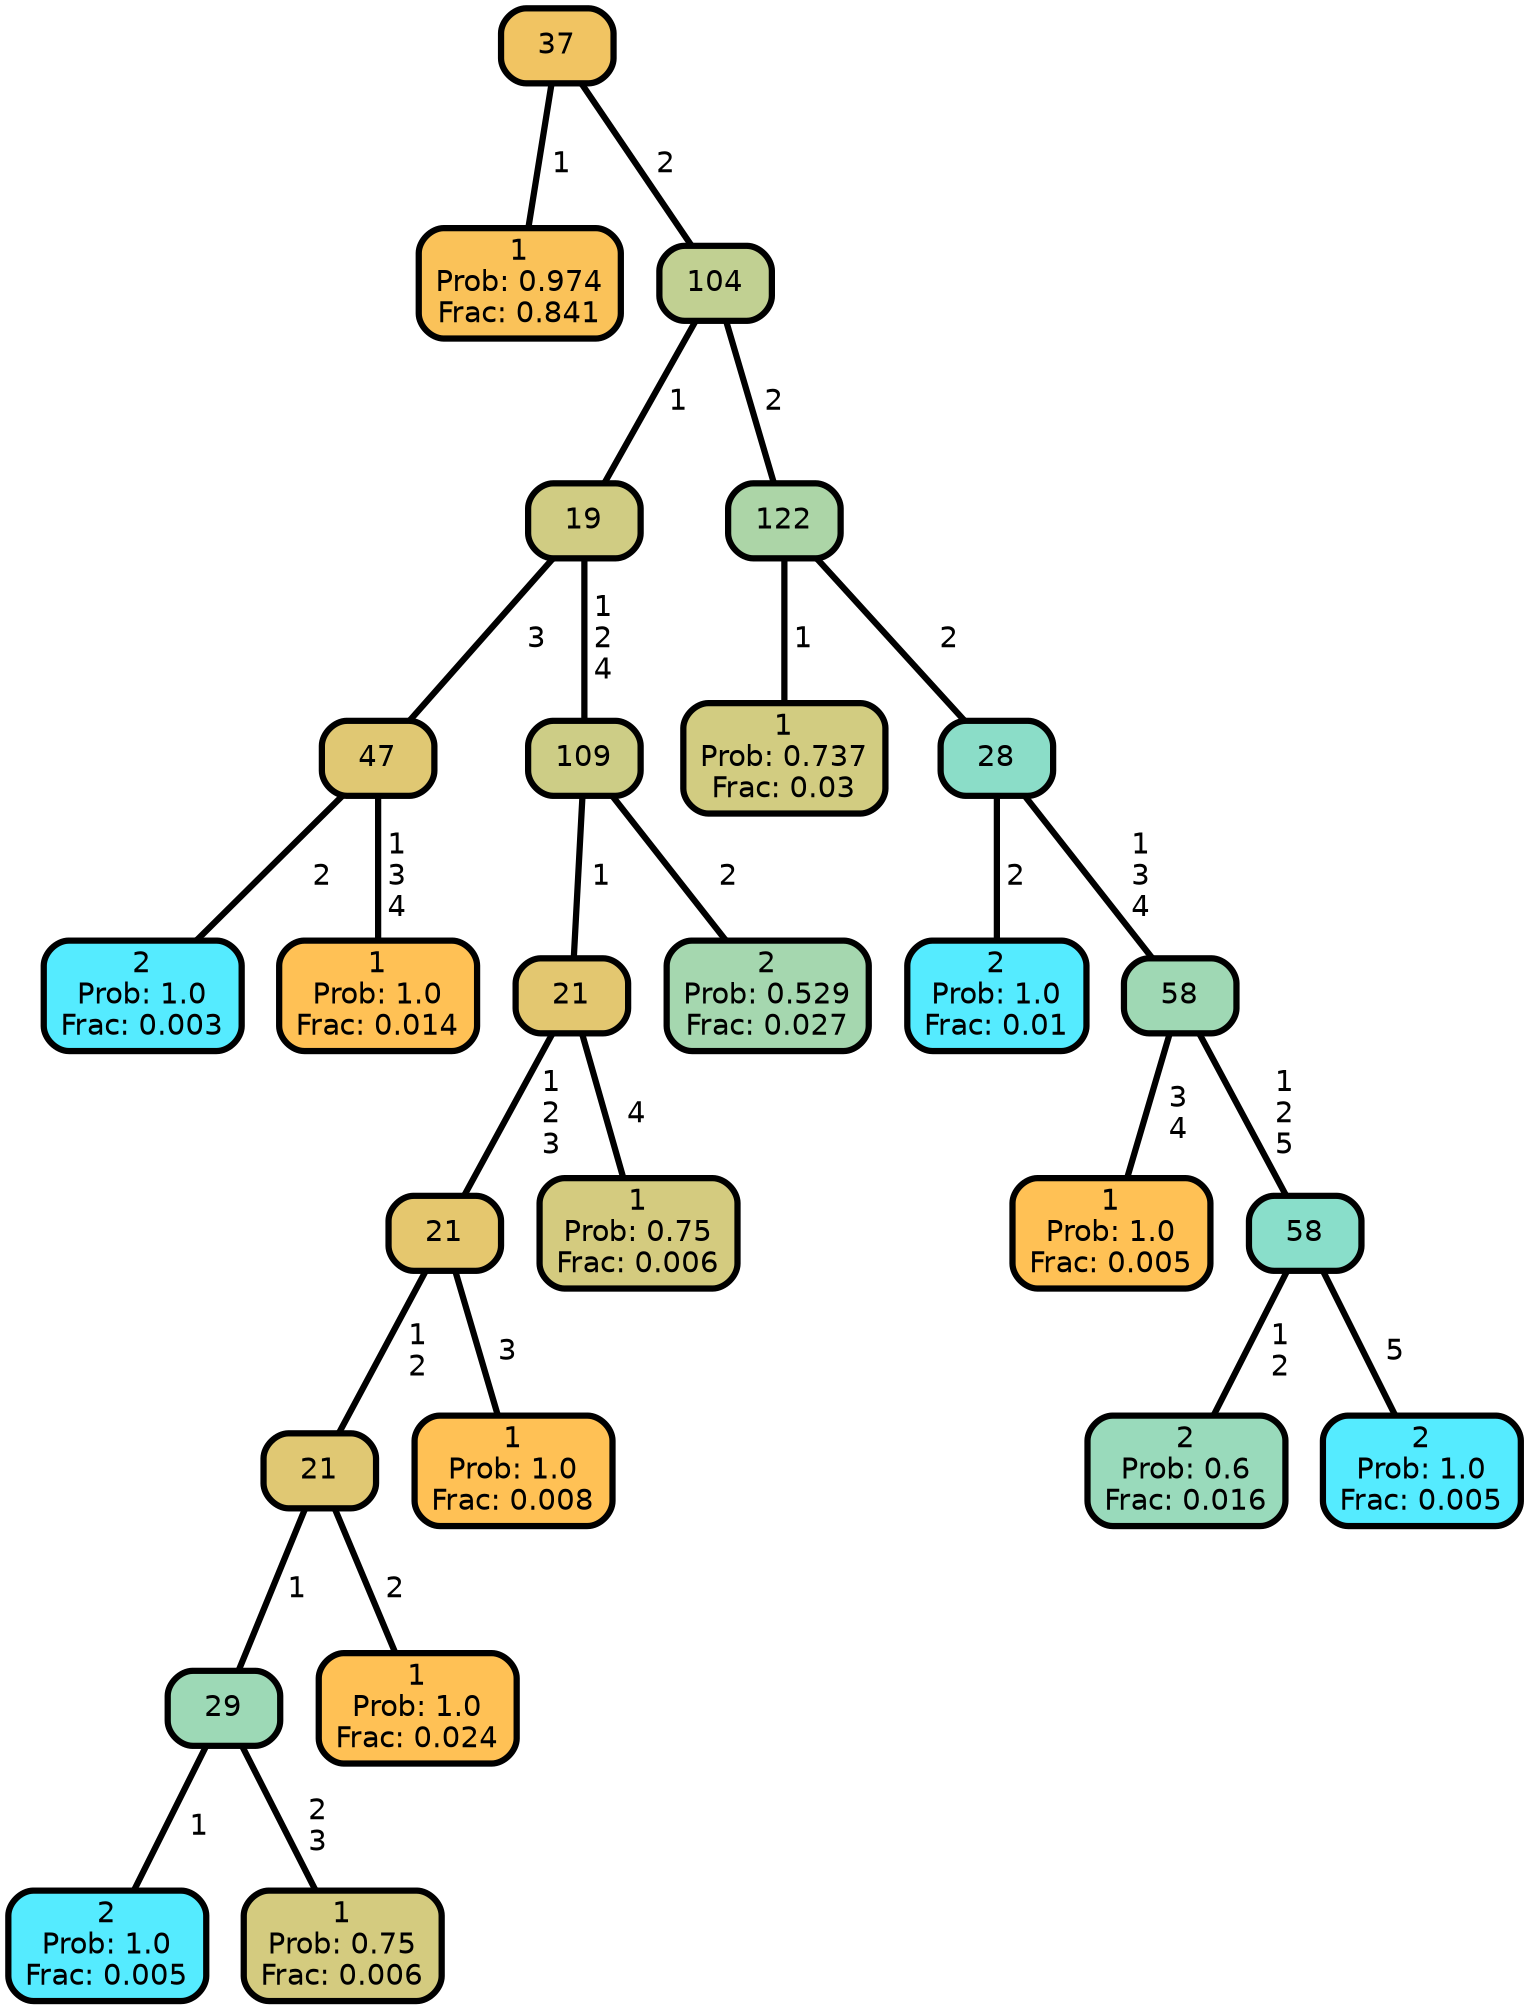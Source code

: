 graph Tree {
node [shape=box, style="filled, rounded",color="black",penwidth="3",fontcolor="black",                 fontname=helvetica] ;
graph [ranksep="0 equally", splines=straight,                 bgcolor=transparent, dpi=200] ;
edge [fontname=helvetica, color=black] ;
0 [label="1
Prob: 0.974
Frac: 0.841", fillcolor="#fac259"] ;
1 [label="37", fillcolor="#f1c462"] ;
2 [label="2
Prob: 1.0
Frac: 0.003", fillcolor="#55ebff"] ;
3 [label="47", fillcolor="#e0c873"] ;
4 [label="1
Prob: 1.0
Frac: 0.014", fillcolor="#ffc155"] ;
5 [label="19", fillcolor="#d0cc83"] ;
6 [label="2
Prob: 1.0
Frac: 0.005", fillcolor="#55ebff"] ;
7 [label="29", fillcolor="#9dd9b6"] ;
8 [label="1
Prob: 0.75
Frac: 0.006", fillcolor="#d4cb7f"] ;
9 [label="21", fillcolor="#e0c873"] ;
10 [label="1
Prob: 1.0
Frac: 0.024", fillcolor="#ffc155"] ;
11 [label="21", fillcolor="#e5c76e"] ;
12 [label="1
Prob: 1.0
Frac: 0.008", fillcolor="#ffc155"] ;
13 [label="21", fillcolor="#e3c770"] ;
14 [label="1
Prob: 0.75
Frac: 0.006", fillcolor="#d4cb7f"] ;
15 [label="109", fillcolor="#cdcd86"] ;
16 [label="2
Prob: 0.529
Frac: 0.027", fillcolor="#a5d7af"] ;
17 [label="104", fillcolor="#c1d092"] ;
18 [label="1
Prob: 0.737
Frac: 0.03", fillcolor="#d2cc81"] ;
19 [label="122", fillcolor="#acd5a7"] ;
20 [label="2
Prob: 1.0
Frac: 0.01", fillcolor="#55ebff"] ;
21 [label="28", fillcolor="#8bddc8"] ;
22 [label="1
Prob: 1.0
Frac: 0.005", fillcolor="#ffc155"] ;
23 [label="58", fillcolor="#9fd8b4"] ;
24 [label="2
Prob: 0.6
Frac: 0.016", fillcolor="#99dabb"] ;
25 [label="58", fillcolor="#89deca"] ;
26 [label="2
Prob: 1.0
Frac: 0.005", fillcolor="#55ebff"] ;
1 -- 0 [label=" 1",penwidth=3] ;
1 -- 17 [label=" 2",penwidth=3] ;
3 -- 2 [label=" 2",penwidth=3] ;
3 -- 4 [label=" 1\n 3\n 4",penwidth=3] ;
5 -- 3 [label=" 3",penwidth=3] ;
5 -- 15 [label=" 1\n 2\n 4",penwidth=3] ;
7 -- 6 [label=" 1",penwidth=3] ;
7 -- 8 [label=" 2\n 3",penwidth=3] ;
9 -- 7 [label=" 1",penwidth=3] ;
9 -- 10 [label=" 2",penwidth=3] ;
11 -- 9 [label=" 1\n 2",penwidth=3] ;
11 -- 12 [label=" 3",penwidth=3] ;
13 -- 11 [label=" 1\n 2\n 3",penwidth=3] ;
13 -- 14 [label=" 4",penwidth=3] ;
15 -- 13 [label=" 1",penwidth=3] ;
15 -- 16 [label=" 2",penwidth=3] ;
17 -- 5 [label=" 1",penwidth=3] ;
17 -- 19 [label=" 2",penwidth=3] ;
19 -- 18 [label=" 1",penwidth=3] ;
19 -- 21 [label=" 2",penwidth=3] ;
21 -- 20 [label=" 2",penwidth=3] ;
21 -- 23 [label=" 1\n 3\n 4",penwidth=3] ;
23 -- 22 [label=" 3\n 4",penwidth=3] ;
23 -- 25 [label=" 1\n 2\n 5",penwidth=3] ;
25 -- 24 [label=" 1\n 2",penwidth=3] ;
25 -- 26 [label=" 5",penwidth=3] ;
{rank = same;}}